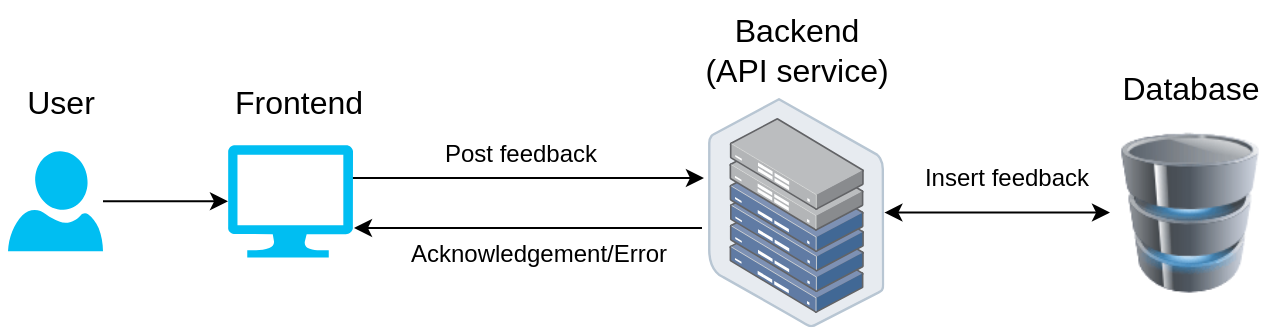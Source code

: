 <mxfile version="21.1.5">
  <diagram name="Page-1" id="_jlwwym89BQ75zo4eOzI">
    <mxGraphModel dx="906" dy="312" grid="1" gridSize="10" guides="1" tooltips="1" connect="1" arrows="1" fold="1" page="1" pageScale="1" pageWidth="850" pageHeight="1100" math="0" shadow="0">
      <root>
        <mxCell id="0" />
        <mxCell id="1" parent="0" />
        <mxCell id="TxHzLz7YqYgrMDHCUduJ-6" style="edgeStyle=orthogonalEdgeStyle;rounded=0;orthogonalLoop=1;jettySize=auto;html=1;entryX=0;entryY=0.5;entryDx=0;entryDy=0;entryPerimeter=0;" edge="1" parent="1" source="TxHzLz7YqYgrMDHCUduJ-1" target="TxHzLz7YqYgrMDHCUduJ-2">
          <mxGeometry relative="1" as="geometry" />
        </mxCell>
        <mxCell id="TxHzLz7YqYgrMDHCUduJ-1" value="" style="verticalLabelPosition=bottom;html=1;verticalAlign=top;align=center;strokeColor=none;fillColor=#00BEF2;shape=mxgraph.azure.user;" vertex="1" parent="1">
          <mxGeometry x="40" y="84.68" width="47.5" height="50" as="geometry" />
        </mxCell>
        <mxCell id="TxHzLz7YqYgrMDHCUduJ-7" style="edgeStyle=orthogonalEdgeStyle;rounded=0;orthogonalLoop=1;jettySize=auto;html=1;exitX=0.992;exitY=0.292;exitDx=0;exitDy=0;exitPerimeter=0;entryX=-0.023;entryY=0.349;entryDx=0;entryDy=0;entryPerimeter=0;" edge="1" parent="1" source="TxHzLz7YqYgrMDHCUduJ-2" target="TxHzLz7YqYgrMDHCUduJ-3">
          <mxGeometry relative="1" as="geometry">
            <mxPoint x="270" y="115" as="sourcePoint" />
          </mxGeometry>
        </mxCell>
        <mxCell id="TxHzLz7YqYgrMDHCUduJ-2" value="" style="verticalLabelPosition=bottom;html=1;verticalAlign=top;align=center;strokeColor=none;fillColor=#00BEF2;shape=mxgraph.azure.computer;pointerEvents=1;" vertex="1" parent="1">
          <mxGeometry x="150" y="81.55" width="62.5" height="56.25" as="geometry" />
        </mxCell>
        <mxCell id="TxHzLz7YqYgrMDHCUduJ-8" style="edgeStyle=orthogonalEdgeStyle;rounded=0;orthogonalLoop=1;jettySize=auto;html=1;entryX=0;entryY=0.5;entryDx=0;entryDy=0;startArrow=classic;startFill=1;" edge="1" parent="1" source="TxHzLz7YqYgrMDHCUduJ-3" target="TxHzLz7YqYgrMDHCUduJ-5">
          <mxGeometry relative="1" as="geometry">
            <mxPoint x="540" y="115" as="targetPoint" />
          </mxGeometry>
        </mxCell>
        <mxCell id="TxHzLz7YqYgrMDHCUduJ-3" value="" style="image;points=[];aspect=fixed;html=1;align=center;shadow=0;dashed=0;image=img/lib/allied_telesis/storage/Datacenter_Server_Half_Rack_ToR.svg;" vertex="1" parent="1">
          <mxGeometry x="390" y="58" width="88.2" height="114.6" as="geometry" />
        </mxCell>
        <mxCell id="TxHzLz7YqYgrMDHCUduJ-5" value="" style="image;html=1;image=img/lib/clip_art/computers/Database_128x128.png" vertex="1" parent="1">
          <mxGeometry x="591" y="75.3" width="80" height="80" as="geometry" />
        </mxCell>
        <mxCell id="TxHzLz7YqYgrMDHCUduJ-9" value="&lt;div style=&quot;font-size: 16px;&quot;&gt;User&lt;/div&gt;" style="text;html=1;align=center;verticalAlign=middle;resizable=0;points=[];autosize=1;strokeColor=none;fillColor=none;fontSize=16;" vertex="1" parent="1">
          <mxGeometry x="36" y="45.3" width="60" height="30" as="geometry" />
        </mxCell>
        <mxCell id="TxHzLz7YqYgrMDHCUduJ-10" value="Frontend" style="text;html=1;align=center;verticalAlign=middle;resizable=0;points=[];autosize=1;strokeColor=none;fillColor=none;fontSize=16;" vertex="1" parent="1">
          <mxGeometry x="140" y="45.3" width="90" height="30" as="geometry" />
        </mxCell>
        <mxCell id="TxHzLz7YqYgrMDHCUduJ-11" value="&lt;div style=&quot;font-size: 16px;&quot;&gt;Backend&lt;/div&gt;&lt;div style=&quot;font-size: 16px;&quot;&gt;(API service)&lt;/div&gt;" style="text;html=1;align=center;verticalAlign=middle;resizable=0;points=[];autosize=1;strokeColor=none;fillColor=none;fontSize=16;" vertex="1" parent="1">
          <mxGeometry x="374.1" y="9" width="120" height="50" as="geometry" />
        </mxCell>
        <mxCell id="TxHzLz7YqYgrMDHCUduJ-12" value="Database" style="text;html=1;align=center;verticalAlign=middle;resizable=0;points=[];autosize=1;strokeColor=none;fillColor=none;fontSize=16;" vertex="1" parent="1">
          <mxGeometry x="586" y="38" width="90" height="30" as="geometry" />
        </mxCell>
        <mxCell id="TxHzLz7YqYgrMDHCUduJ-13" value="Post feedback" style="text;html=1;align=center;verticalAlign=middle;resizable=0;points=[];autosize=1;strokeColor=none;fillColor=none;" vertex="1" parent="1">
          <mxGeometry x="246" y="71" width="100" height="30" as="geometry" />
        </mxCell>
        <mxCell id="TxHzLz7YqYgrMDHCUduJ-14" value="&lt;div&gt;Acknowledgement/Error&lt;br&gt;&lt;/div&gt;" style="text;html=1;align=center;verticalAlign=middle;resizable=0;points=[];autosize=1;strokeColor=none;fillColor=none;" vertex="1" parent="1">
          <mxGeometry x="230.0" y="121" width="150" height="30" as="geometry" />
        </mxCell>
        <mxCell id="TxHzLz7YqYgrMDHCUduJ-15" style="edgeStyle=orthogonalEdgeStyle;rounded=0;orthogonalLoop=1;jettySize=auto;html=1;exitX=-0.034;exitY=0.567;exitDx=0;exitDy=0;exitPerimeter=0;entryX=1.008;entryY=0.737;entryDx=0;entryDy=0;entryPerimeter=0;" edge="1" parent="1" source="TxHzLz7YqYgrMDHCUduJ-3" target="TxHzLz7YqYgrMDHCUduJ-2">
          <mxGeometry relative="1" as="geometry">
            <mxPoint x="300" y="125" as="sourcePoint" />
            <mxPoint x="270" y="133" as="targetPoint" />
          </mxGeometry>
        </mxCell>
        <mxCell id="TxHzLz7YqYgrMDHCUduJ-16" value="Insert feedback" style="text;html=1;align=center;verticalAlign=middle;resizable=0;points=[];autosize=1;strokeColor=none;fillColor=none;" vertex="1" parent="1">
          <mxGeometry x="484" y="83.3" width="110" height="30" as="geometry" />
        </mxCell>
      </root>
    </mxGraphModel>
  </diagram>
</mxfile>
